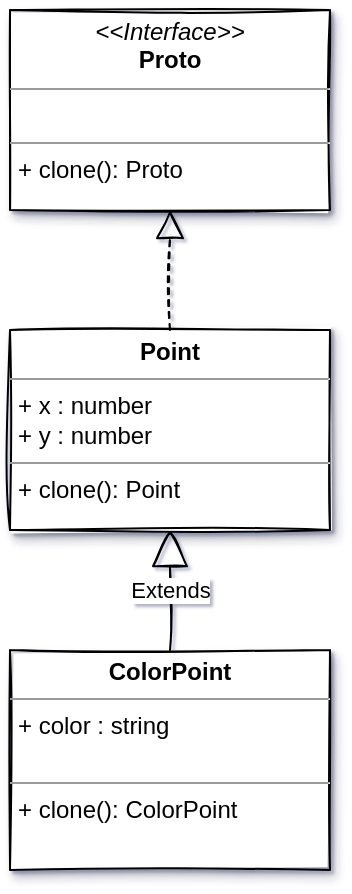 <mxfile>
    <diagram id="cBl6pRhjIi1_91hhpwyZ" name="Page-1">
        <mxGraphModel dx="1286" dy="1049" grid="1" gridSize="10" guides="1" tooltips="1" connect="1" arrows="1" fold="1" page="1" pageScale="1" pageWidth="827" pageHeight="1169" background="none" math="0" shadow="1">
            <root>
                <mxCell id="0"/>
                <mxCell id="1" parent="0"/>
                <mxCell id="e2J5YEZ-8L3vkOEGCjOX-1" value="&lt;p style=&quot;margin: 0px ; margin-top: 4px ; text-align: center&quot;&gt;&lt;i&gt;&amp;lt;&amp;lt;Interface&amp;gt;&amp;gt;&lt;/i&gt;&lt;br&gt;&lt;b&gt;Proto&lt;/b&gt;&lt;/p&gt;&lt;hr size=&quot;1&quot;&gt;&lt;p style=&quot;margin: 0px ; margin-left: 4px&quot;&gt;&lt;br&gt;&lt;/p&gt;&lt;hr size=&quot;1&quot;&gt;&lt;p style=&quot;margin: 0px ; margin-left: 4px&quot;&gt;+ clone(): Proto&lt;br&gt;&lt;br&gt;&lt;/p&gt;" style="verticalAlign=top;align=left;overflow=fill;fontSize=12;fontFamily=Helvetica;html=1;shadow=1;sketch=1;" parent="1" vertex="1">
                    <mxGeometry x="320" y="160" width="160" height="100" as="geometry"/>
                </mxCell>
                <mxCell id="e2J5YEZ-8L3vkOEGCjOX-2" value="&lt;p style=&quot;margin: 0px ; margin-top: 4px ; text-align: center&quot;&gt;&lt;b&gt;Point&lt;/b&gt;&lt;/p&gt;&lt;hr size=&quot;1&quot;&gt;&lt;p style=&quot;margin: 0px ; margin-left: 4px&quot;&gt;+ x : number&lt;/p&gt;&lt;p style=&quot;margin: 0px ; margin-left: 4px&quot;&gt;+ y : number&lt;/p&gt;&lt;hr size=&quot;1&quot;&gt;&lt;p style=&quot;margin: 0px ; margin-left: 4px&quot;&gt;+ clone(): Point&lt;/p&gt;" style="verticalAlign=top;align=left;overflow=fill;fontSize=12;fontFamily=Helvetica;html=1;shadow=1;sketch=1;" parent="1" vertex="1">
                    <mxGeometry x="320" y="320" width="160" height="100" as="geometry"/>
                </mxCell>
                <mxCell id="e2J5YEZ-8L3vkOEGCjOX-3" value="&lt;p style=&quot;margin: 0px ; margin-top: 4px ; text-align: center&quot;&gt;&lt;b&gt;ColorPoint&lt;/b&gt;&lt;/p&gt;&lt;hr size=&quot;1&quot;&gt;&lt;p style=&quot;margin: 0px ; margin-left: 4px&quot;&gt;+ color : string&lt;/p&gt;&lt;p style=&quot;margin: 0px ; margin-left: 4px&quot;&gt;&lt;br&gt;&lt;/p&gt;&lt;hr size=&quot;1&quot;&gt;&lt;p style=&quot;margin: 0px ; margin-left: 4px&quot;&gt;+ clone(): ColorPoint&lt;/p&gt;" style="verticalAlign=top;align=left;overflow=fill;fontSize=12;fontFamily=Helvetica;html=1;shadow=1;sketch=1;" parent="1" vertex="1">
                    <mxGeometry x="320" y="480" width="160" height="110" as="geometry"/>
                </mxCell>
                <mxCell id="e2J5YEZ-8L3vkOEGCjOX-5" value="" style="endArrow=block;dashed=1;endFill=0;endSize=12;html=1;exitX=0.5;exitY=0;exitDx=0;exitDy=0;entryX=0.5;entryY=1;entryDx=0;entryDy=0;sketch=1;" parent="1" source="e2J5YEZ-8L3vkOEGCjOX-2" target="e2J5YEZ-8L3vkOEGCjOX-1" edge="1">
                    <mxGeometry width="160" relative="1" as="geometry">
                        <mxPoint x="400" y="270" as="sourcePoint"/>
                        <mxPoint x="560" y="270" as="targetPoint"/>
                    </mxGeometry>
                </mxCell>
                <mxCell id="e2J5YEZ-8L3vkOEGCjOX-6" value="Extends" style="endArrow=block;endSize=16;endFill=0;html=1;exitX=0.5;exitY=0;exitDx=0;exitDy=0;entryX=0.5;entryY=1;entryDx=0;entryDy=0;sketch=1;" parent="1" source="e2J5YEZ-8L3vkOEGCjOX-3" target="e2J5YEZ-8L3vkOEGCjOX-2" edge="1">
                    <mxGeometry width="160" relative="1" as="geometry">
                        <mxPoint x="310" y="600" as="sourcePoint"/>
                        <mxPoint x="470" y="640" as="targetPoint"/>
                    </mxGeometry>
                </mxCell>
            </root>
        </mxGraphModel>
    </diagram>
</mxfile>